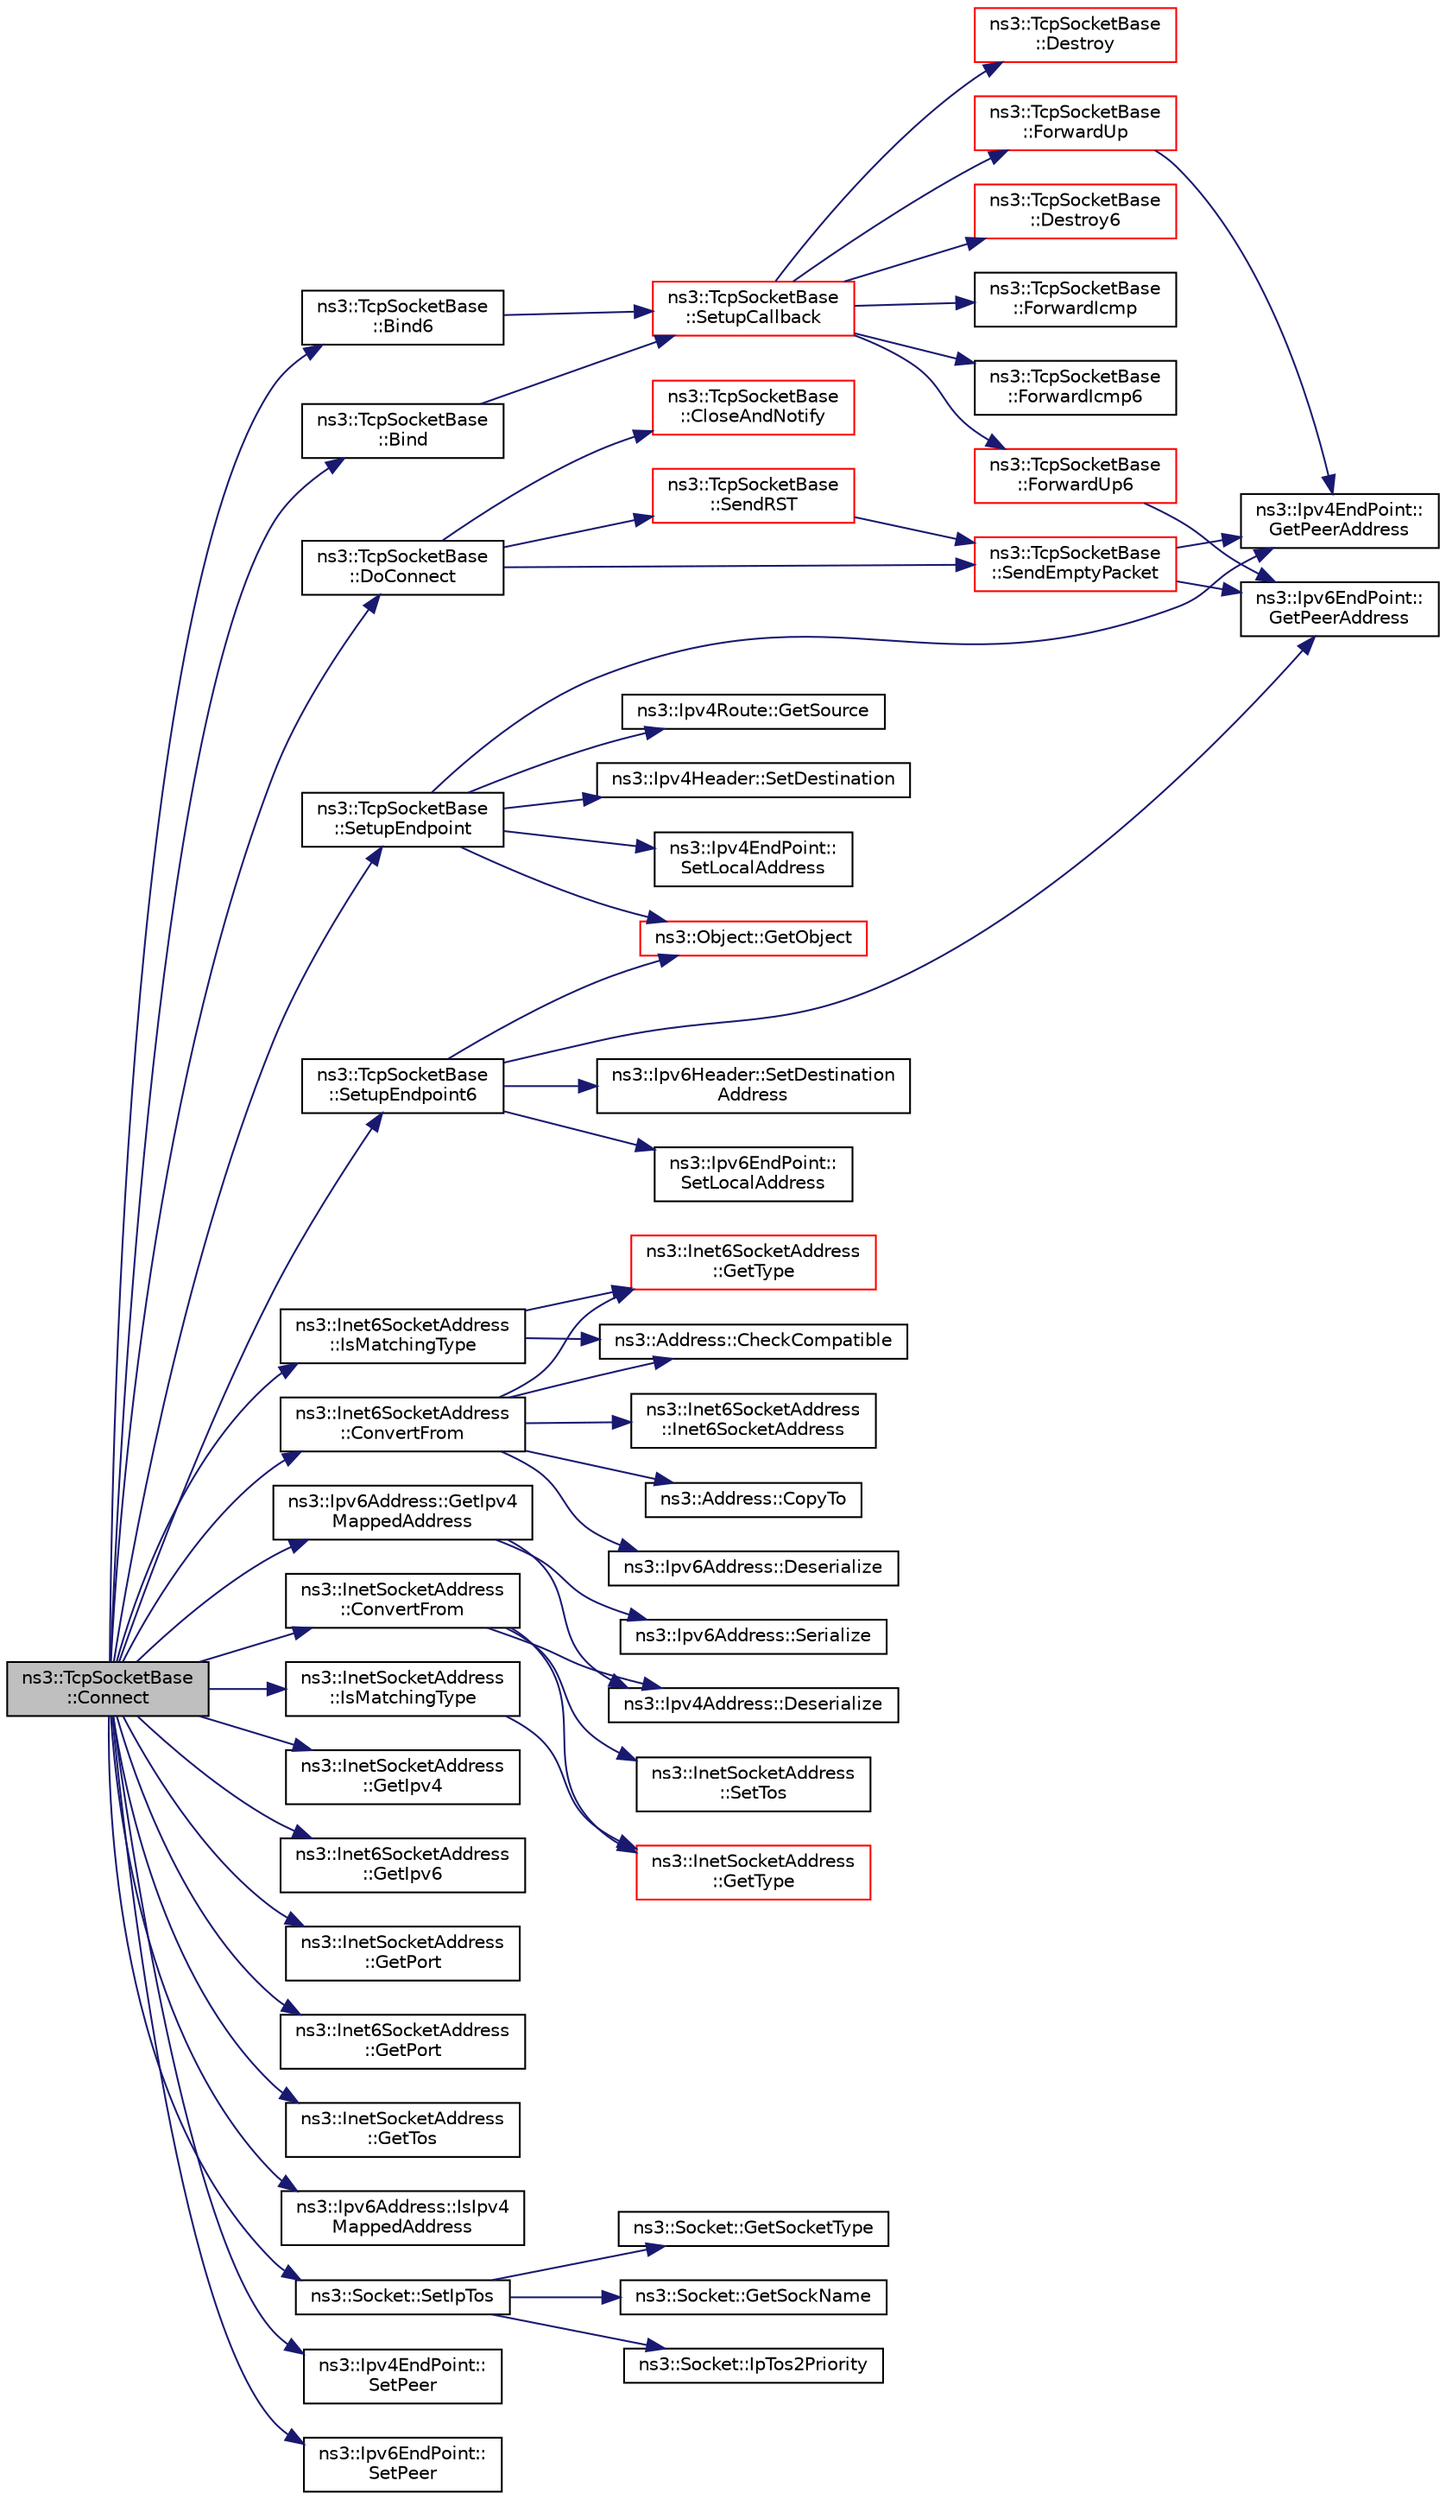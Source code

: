 digraph "ns3::TcpSocketBase::Connect"
{
 // LATEX_PDF_SIZE
  edge [fontname="Helvetica",fontsize="10",labelfontname="Helvetica",labelfontsize="10"];
  node [fontname="Helvetica",fontsize="10",shape=record];
  rankdir="LR";
  Node1 [label="ns3::TcpSocketBase\l::Connect",height=0.2,width=0.4,color="black", fillcolor="grey75", style="filled", fontcolor="black",tooltip="Initiate a connection to a remote host."];
  Node1 -> Node2 [color="midnightblue",fontsize="10",style="solid",fontname="Helvetica"];
  Node2 [label="ns3::TcpSocketBase\l::Bind",height=0.2,width=0.4,color="black", fillcolor="white", style="filled",URL="$classns3_1_1_tcp_socket_base.html#a7a9a87b74c1ce59ac89df8d9221681dd",tooltip="Allocate a local IPv4 endpoint for this socket."];
  Node2 -> Node3 [color="midnightblue",fontsize="10",style="solid",fontname="Helvetica"];
  Node3 [label="ns3::TcpSocketBase\l::SetupCallback",height=0.2,width=0.4,color="red", fillcolor="white", style="filled",URL="$classns3_1_1_tcp_socket_base.html#a18a50820f806878422527d507268c4ac",tooltip="Common part of the two Bind(), i.e."];
  Node3 -> Node4 [color="midnightblue",fontsize="10",style="solid",fontname="Helvetica"];
  Node4 [label="ns3::TcpSocketBase\l::Destroy",height=0.2,width=0.4,color="red", fillcolor="white", style="filled",URL="$classns3_1_1_tcp_socket_base.html#aa0171ac255369c09a30144b1a5f6b21d",tooltip="Kill this socket by zeroing its attributes (IPv4)"];
  Node3 -> Node63 [color="midnightblue",fontsize="10",style="solid",fontname="Helvetica"];
  Node63 [label="ns3::TcpSocketBase\l::Destroy6",height=0.2,width=0.4,color="red", fillcolor="white", style="filled",URL="$classns3_1_1_tcp_socket_base.html#a194e921d823fdfd396fa64aa524a0326",tooltip="Kill this socket by zeroing its attributes (IPv6)"];
  Node3 -> Node64 [color="midnightblue",fontsize="10",style="solid",fontname="Helvetica"];
  Node64 [label="ns3::TcpSocketBase\l::ForwardIcmp",height=0.2,width=0.4,color="black", fillcolor="white", style="filled",URL="$classns3_1_1_tcp_socket_base.html#ad4887f46646734366ae435dbca13e3fd",tooltip="Called by the L3 protocol when it received an ICMP packet to pass on to TCP."];
  Node3 -> Node65 [color="midnightblue",fontsize="10",style="solid",fontname="Helvetica"];
  Node65 [label="ns3::TcpSocketBase\l::ForwardIcmp6",height=0.2,width=0.4,color="black", fillcolor="white", style="filled",URL="$classns3_1_1_tcp_socket_base.html#ad55d818db7149e0c2db0ce5eb6810beb",tooltip="Called by the L3 protocol when it received an ICMPv6 packet to pass on to TCP."];
  Node3 -> Node66 [color="midnightblue",fontsize="10",style="solid",fontname="Helvetica"];
  Node66 [label="ns3::TcpSocketBase\l::ForwardUp",height=0.2,width=0.4,color="red", fillcolor="white", style="filled",URL="$classns3_1_1_tcp_socket_base.html#a2ebbcb9713facc9481341fcd972cdd82",tooltip="Called by the L3 protocol when it received a packet to pass on to TCP."];
  Node66 -> Node124 [color="midnightblue",fontsize="10",style="solid",fontname="Helvetica"];
  Node124 [label="ns3::Ipv4EndPoint::\lGetPeerAddress",height=0.2,width=0.4,color="black", fillcolor="white", style="filled",URL="$classns3_1_1_ipv4_end_point.html#a3faf5ec4dce2e951a6ade79758e2075d",tooltip="Get the peer address."];
  Node3 -> Node297 [color="midnightblue",fontsize="10",style="solid",fontname="Helvetica"];
  Node297 [label="ns3::TcpSocketBase\l::ForwardUp6",height=0.2,width=0.4,color="red", fillcolor="white", style="filled",URL="$classns3_1_1_tcp_socket_base.html#aa0cd34b3562685596b2c3fd1e6a42a6f",tooltip="Called by the L3 protocol when it received a packet to pass on to TCP."];
  Node297 -> Node123 [color="midnightblue",fontsize="10",style="solid",fontname="Helvetica"];
  Node123 [label="ns3::Ipv6EndPoint::\lGetPeerAddress",height=0.2,width=0.4,color="black", fillcolor="white", style="filled",URL="$classns3_1_1_ipv6_end_point.html#aa48c776ae54d85cf0f6a61a80d7b4cd8",tooltip="Get the peer address."];
  Node1 -> Node305 [color="midnightblue",fontsize="10",style="solid",fontname="Helvetica"];
  Node305 [label="ns3::TcpSocketBase\l::Bind6",height=0.2,width=0.4,color="black", fillcolor="white", style="filled",URL="$classns3_1_1_tcp_socket_base.html#abe62bb701ac4f057199d5c34938a96a9",tooltip="Allocate a local IPv6 endpoint for this socket."];
  Node305 -> Node3 [color="midnightblue",fontsize="10",style="solid",fontname="Helvetica"];
  Node1 -> Node244 [color="midnightblue",fontsize="10",style="solid",fontname="Helvetica"];
  Node244 [label="ns3::Inet6SocketAddress\l::ConvertFrom",height=0.2,width=0.4,color="black", fillcolor="white", style="filled",URL="$classns3_1_1_inet6_socket_address.html#a2177c66e1bcf17c85dcffb9d2a971f5a",tooltip="Convert the address to a InetSocketAddress."];
  Node244 -> Node245 [color="midnightblue",fontsize="10",style="solid",fontname="Helvetica"];
  Node245 [label="ns3::Inet6SocketAddress\l::Inet6SocketAddress",height=0.2,width=0.4,color="black", fillcolor="white", style="filled",URL="$classns3_1_1_inet6_socket_address.html#a33435953a9ae4930e4cb4d8fbe592709",tooltip="Constructor."];
  Node244 -> Node246 [color="midnightblue",fontsize="10",style="solid",fontname="Helvetica"];
  Node246 [label="ns3::Address::CheckCompatible",height=0.2,width=0.4,color="black", fillcolor="white", style="filled",URL="$classns3_1_1_address.html#ab6dee6b9894c5877a1ceb377b0abbb1d",tooltip=" "];
  Node244 -> Node247 [color="midnightblue",fontsize="10",style="solid",fontname="Helvetica"];
  Node247 [label="ns3::Address::CopyTo",height=0.2,width=0.4,color="black", fillcolor="white", style="filled",URL="$classns3_1_1_address.html#ad4134d0978220e8d2920c27dc13cb320",tooltip="Copy the address bytes into a buffer."];
  Node244 -> Node248 [color="midnightblue",fontsize="10",style="solid",fontname="Helvetica"];
  Node248 [label="ns3::Ipv6Address::Deserialize",height=0.2,width=0.4,color="black", fillcolor="white", style="filled",URL="$classns3_1_1_ipv6_address.html#a5c6a183643ab8f7371bd490ac22c4ffc",tooltip="Deserialize this address."];
  Node244 -> Node249 [color="midnightblue",fontsize="10",style="solid",fontname="Helvetica"];
  Node249 [label="ns3::Inet6SocketAddress\l::GetType",height=0.2,width=0.4,color="red", fillcolor="white", style="filled",URL="$classns3_1_1_inet6_socket_address.html#a92ecdd9962a0384fd374be86d6a18060",tooltip="Get the type."];
  Node1 -> Node251 [color="midnightblue",fontsize="10",style="solid",fontname="Helvetica"];
  Node251 [label="ns3::InetSocketAddress\l::ConvertFrom",height=0.2,width=0.4,color="black", fillcolor="white", style="filled",URL="$classns3_1_1_inet_socket_address.html#ade776b1109e7b9a7be0b22ced49931e3",tooltip="Returns an InetSocketAddress which corresponds to the input Address."];
  Node251 -> Node252 [color="midnightblue",fontsize="10",style="solid",fontname="Helvetica"];
  Node252 [label="ns3::Ipv4Address::Deserialize",height=0.2,width=0.4,color="black", fillcolor="white", style="filled",URL="$classns3_1_1_ipv4_address.html#ac6e205258d95465ce51c148e51590760",tooltip=" "];
  Node251 -> Node253 [color="midnightblue",fontsize="10",style="solid",fontname="Helvetica"];
  Node253 [label="ns3::InetSocketAddress\l::GetType",height=0.2,width=0.4,color="red", fillcolor="white", style="filled",URL="$classns3_1_1_inet_socket_address.html#ae194de8f5f1884e3b755179891d20bba",tooltip="Get the underlying address type (automatically assigned)."];
  Node251 -> Node254 [color="midnightblue",fontsize="10",style="solid",fontname="Helvetica"];
  Node254 [label="ns3::InetSocketAddress\l::SetTos",height=0.2,width=0.4,color="black", fillcolor="white", style="filled",URL="$classns3_1_1_inet_socket_address.html#a574001030dfb21d2963b2b4da081889d",tooltip=" "];
  Node1 -> Node306 [color="midnightblue",fontsize="10",style="solid",fontname="Helvetica"];
  Node306 [label="ns3::TcpSocketBase\l::DoConnect",height=0.2,width=0.4,color="black", fillcolor="white", style="filled",URL="$classns3_1_1_tcp_socket_base.html#ac07945f77be2c49f0c1712ea56322493",tooltip="Perform the real connection tasks: Send SYN if allowed, RST if invalid."];
  Node306 -> Node148 [color="midnightblue",fontsize="10",style="solid",fontname="Helvetica"];
  Node148 [label="ns3::TcpSocketBase\l::CloseAndNotify",height=0.2,width=0.4,color="red", fillcolor="white", style="filled",URL="$classns3_1_1_tcp_socket_base.html#a04354f05482d826576740fd2f1691818",tooltip="Peacefully close the socket by notifying the upper layer and deallocate end point."];
  Node306 -> Node154 [color="midnightblue",fontsize="10",style="solid",fontname="Helvetica"];
  Node154 [label="ns3::TcpSocketBase\l::SendEmptyPacket",height=0.2,width=0.4,color="red", fillcolor="white", style="filled",URL="$classns3_1_1_tcp_socket_base.html#aa858913c9a4480a14d293f1014905b3e",tooltip="Send a empty packet that carries a flag, e.g., ACK."];
  Node154 -> Node123 [color="midnightblue",fontsize="10",style="solid",fontname="Helvetica"];
  Node154 -> Node124 [color="midnightblue",fontsize="10",style="solid",fontname="Helvetica"];
  Node306 -> Node187 [color="midnightblue",fontsize="10",style="solid",fontname="Helvetica"];
  Node187 [label="ns3::TcpSocketBase\l::SendRST",height=0.2,width=0.4,color="red", fillcolor="white", style="filled",URL="$classns3_1_1_tcp_socket_base.html#a070b9ac86f372fe0b661050686bef68e",tooltip="Send reset and tear down this socket."];
  Node187 -> Node154 [color="midnightblue",fontsize="10",style="solid",fontname="Helvetica"];
  Node1 -> Node307 [color="midnightblue",fontsize="10",style="solid",fontname="Helvetica"];
  Node307 [label="ns3::InetSocketAddress\l::GetIpv4",height=0.2,width=0.4,color="black", fillcolor="white", style="filled",URL="$classns3_1_1_inet_socket_address.html#a84e0f56d0747abd33413b3ce4a3c725d",tooltip=" "];
  Node1 -> Node308 [color="midnightblue",fontsize="10",style="solid",fontname="Helvetica"];
  Node308 [label="ns3::Ipv6Address::GetIpv4\lMappedAddress",height=0.2,width=0.4,color="black", fillcolor="white", style="filled",URL="$classns3_1_1_ipv6_address.html#ad2a1596643a440bb406625570f55d2aa",tooltip="Return the Ipv4 address."];
  Node308 -> Node252 [color="midnightblue",fontsize="10",style="solid",fontname="Helvetica"];
  Node308 -> Node309 [color="midnightblue",fontsize="10",style="solid",fontname="Helvetica"];
  Node309 [label="ns3::Ipv6Address::Serialize",height=0.2,width=0.4,color="black", fillcolor="white", style="filled",URL="$classns3_1_1_ipv6_address.html#a9f32100844ccb06148ce661a833716bc",tooltip="Serialize this address to a 16-byte buffer."];
  Node1 -> Node310 [color="midnightblue",fontsize="10",style="solid",fontname="Helvetica"];
  Node310 [label="ns3::Inet6SocketAddress\l::GetIpv6",height=0.2,width=0.4,color="black", fillcolor="white", style="filled",URL="$classns3_1_1_inet6_socket_address.html#a5f0d6425ae43b8c72fc6eaa1645a0d68",tooltip="Get the IPv6 address."];
  Node1 -> Node311 [color="midnightblue",fontsize="10",style="solid",fontname="Helvetica"];
  Node311 [label="ns3::InetSocketAddress\l::GetPort",height=0.2,width=0.4,color="black", fillcolor="white", style="filled",URL="$classns3_1_1_inet_socket_address.html#a4516487243122789216c5e92ef89c11e",tooltip=" "];
  Node1 -> Node312 [color="midnightblue",fontsize="10",style="solid",fontname="Helvetica"];
  Node312 [label="ns3::Inet6SocketAddress\l::GetPort",height=0.2,width=0.4,color="black", fillcolor="white", style="filled",URL="$classns3_1_1_inet6_socket_address.html#af5eaf7f789558618e9073452d5302cd9",tooltip="Get the port."];
  Node1 -> Node313 [color="midnightblue",fontsize="10",style="solid",fontname="Helvetica"];
  Node313 [label="ns3::InetSocketAddress\l::GetTos",height=0.2,width=0.4,color="black", fillcolor="white", style="filled",URL="$classns3_1_1_inet_socket_address.html#a447aef71ae785713fbb0adbb2b5f09a2",tooltip=" "];
  Node1 -> Node314 [color="midnightblue",fontsize="10",style="solid",fontname="Helvetica"];
  Node314 [label="ns3::Ipv6Address::IsIpv4\lMappedAddress",height=0.2,width=0.4,color="black", fillcolor="white", style="filled",URL="$classns3_1_1_ipv6_address.html#a74693fb4379303d46b6938f85931e6b9",tooltip="If the address is an IPv4-mapped address."];
  Node1 -> Node256 [color="midnightblue",fontsize="10",style="solid",fontname="Helvetica"];
  Node256 [label="ns3::Inet6SocketAddress\l::IsMatchingType",height=0.2,width=0.4,color="black", fillcolor="white", style="filled",URL="$classns3_1_1_inet6_socket_address.html#a4d928c54affbfb530a12076d6d7e0540",tooltip="If the address match."];
  Node256 -> Node246 [color="midnightblue",fontsize="10",style="solid",fontname="Helvetica"];
  Node256 -> Node249 [color="midnightblue",fontsize="10",style="solid",fontname="Helvetica"];
  Node1 -> Node257 [color="midnightblue",fontsize="10",style="solid",fontname="Helvetica"];
  Node257 [label="ns3::InetSocketAddress\l::IsMatchingType",height=0.2,width=0.4,color="black", fillcolor="white", style="filled",URL="$classns3_1_1_inet_socket_address.html#a9426766e34e928ce5dbdbeb9563a10df",tooltip=" "];
  Node257 -> Node253 [color="midnightblue",fontsize="10",style="solid",fontname="Helvetica"];
  Node1 -> Node315 [color="midnightblue",fontsize="10",style="solid",fontname="Helvetica"];
  Node315 [label="ns3::Socket::SetIpTos",height=0.2,width=0.4,color="black", fillcolor="white", style="filled",URL="$classns3_1_1_socket.html#a2a21a2d166ec2adf766b84d984d1cf65",tooltip="Manually set IP Type of Service field."];
  Node315 -> Node316 [color="midnightblue",fontsize="10",style="solid",fontname="Helvetica"];
  Node316 [label="ns3::Socket::GetSocketType",height=0.2,width=0.4,color="black", fillcolor="white", style="filled",URL="$classns3_1_1_socket.html#af9333cfc006d6ed9363f20d3822fedcb",tooltip=" "];
  Node315 -> Node317 [color="midnightblue",fontsize="10",style="solid",fontname="Helvetica"];
  Node317 [label="ns3::Socket::GetSockName",height=0.2,width=0.4,color="black", fillcolor="white", style="filled",URL="$classns3_1_1_socket.html#aa982ca9baab28bea412b0d9710e63b43",tooltip="Get socket address."];
  Node315 -> Node318 [color="midnightblue",fontsize="10",style="solid",fontname="Helvetica"];
  Node318 [label="ns3::Socket::IpTos2Priority",height=0.2,width=0.4,color="black", fillcolor="white", style="filled",URL="$classns3_1_1_socket.html#a81564620cc94d291f1dc5d79b2f13b4a",tooltip="Return the priority corresponding to a given TOS value."];
  Node1 -> Node265 [color="midnightblue",fontsize="10",style="solid",fontname="Helvetica"];
  Node265 [label="ns3::Ipv4EndPoint::\lSetPeer",height=0.2,width=0.4,color="black", fillcolor="white", style="filled",URL="$classns3_1_1_ipv4_end_point.html#aa83bdb487bea8b5d9643c3f2efd0289f",tooltip="Set the peer information (address and port)."];
  Node1 -> Node266 [color="midnightblue",fontsize="10",style="solid",fontname="Helvetica"];
  Node266 [label="ns3::Ipv6EndPoint::\lSetPeer",height=0.2,width=0.4,color="black", fillcolor="white", style="filled",URL="$classns3_1_1_ipv6_end_point.html#a269971e8551e8e1e84865f274e89f9a0",tooltip="Set the peer information (address and port)."];
  Node1 -> Node319 [color="midnightblue",fontsize="10",style="solid",fontname="Helvetica"];
  Node319 [label="ns3::TcpSocketBase\l::SetupEndpoint",height=0.2,width=0.4,color="black", fillcolor="white", style="filled",URL="$classns3_1_1_tcp_socket_base.html#aa1e2094be5e9653b9d8d8d76b7ec670f",tooltip="Configure the endpoint to a local address."];
  Node319 -> Node320 [color="midnightblue",fontsize="10",style="solid",fontname="Helvetica"];
  Node320 [label="ns3::Object::GetObject",height=0.2,width=0.4,color="red", fillcolor="white", style="filled",URL="$classns3_1_1_object.html#ad21f5401ff705cd29c37f931ea3afc18",tooltip="Get a pointer to the requested aggregated Object."];
  Node319 -> Node124 [color="midnightblue",fontsize="10",style="solid",fontname="Helvetica"];
  Node319 -> Node327 [color="midnightblue",fontsize="10",style="solid",fontname="Helvetica"];
  Node327 [label="ns3::Ipv4Route::GetSource",height=0.2,width=0.4,color="black", fillcolor="white", style="filled",URL="$classns3_1_1_ipv4_route.html#a27a01c8d6ad6d36e55062bb619cdf516",tooltip=" "];
  Node319 -> Node328 [color="midnightblue",fontsize="10",style="solid",fontname="Helvetica"];
  Node328 [label="ns3::Ipv4Header::SetDestination",height=0.2,width=0.4,color="black", fillcolor="white", style="filled",URL="$classns3_1_1_ipv4_header.html#a154e584fb5418de7a5ce34dbb852de02",tooltip=" "];
  Node319 -> Node329 [color="midnightblue",fontsize="10",style="solid",fontname="Helvetica"];
  Node329 [label="ns3::Ipv4EndPoint::\lSetLocalAddress",height=0.2,width=0.4,color="black", fillcolor="white", style="filled",URL="$classns3_1_1_ipv4_end_point.html#a2b8ad9db8b266a73ee14118025fa5b03",tooltip="Set the local address."];
  Node1 -> Node330 [color="midnightblue",fontsize="10",style="solid",fontname="Helvetica"];
  Node330 [label="ns3::TcpSocketBase\l::SetupEndpoint6",height=0.2,width=0.4,color="black", fillcolor="white", style="filled",URL="$classns3_1_1_tcp_socket_base.html#afe98eecb266502ddd1fdbcfa37442b7a",tooltip="Configure the endpoint v6 to a local address."];
  Node330 -> Node320 [color="midnightblue",fontsize="10",style="solid",fontname="Helvetica"];
  Node330 -> Node123 [color="midnightblue",fontsize="10",style="solid",fontname="Helvetica"];
  Node330 -> Node331 [color="midnightblue",fontsize="10",style="solid",fontname="Helvetica"];
  Node331 [label="ns3::Ipv6Header::SetDestination\lAddress",height=0.2,width=0.4,color="black", fillcolor="white", style="filled",URL="$classns3_1_1_ipv6_header.html#af42a4936f1f94fa012dfd33e3d5d9e9a",tooltip="Set the \"Destination address\" field."];
  Node330 -> Node332 [color="midnightblue",fontsize="10",style="solid",fontname="Helvetica"];
  Node332 [label="ns3::Ipv6EndPoint::\lSetLocalAddress",height=0.2,width=0.4,color="black", fillcolor="white", style="filled",URL="$classns3_1_1_ipv6_end_point.html#aa1dd94923ccc95928694197550d4561e",tooltip="Set the local address."];
}
